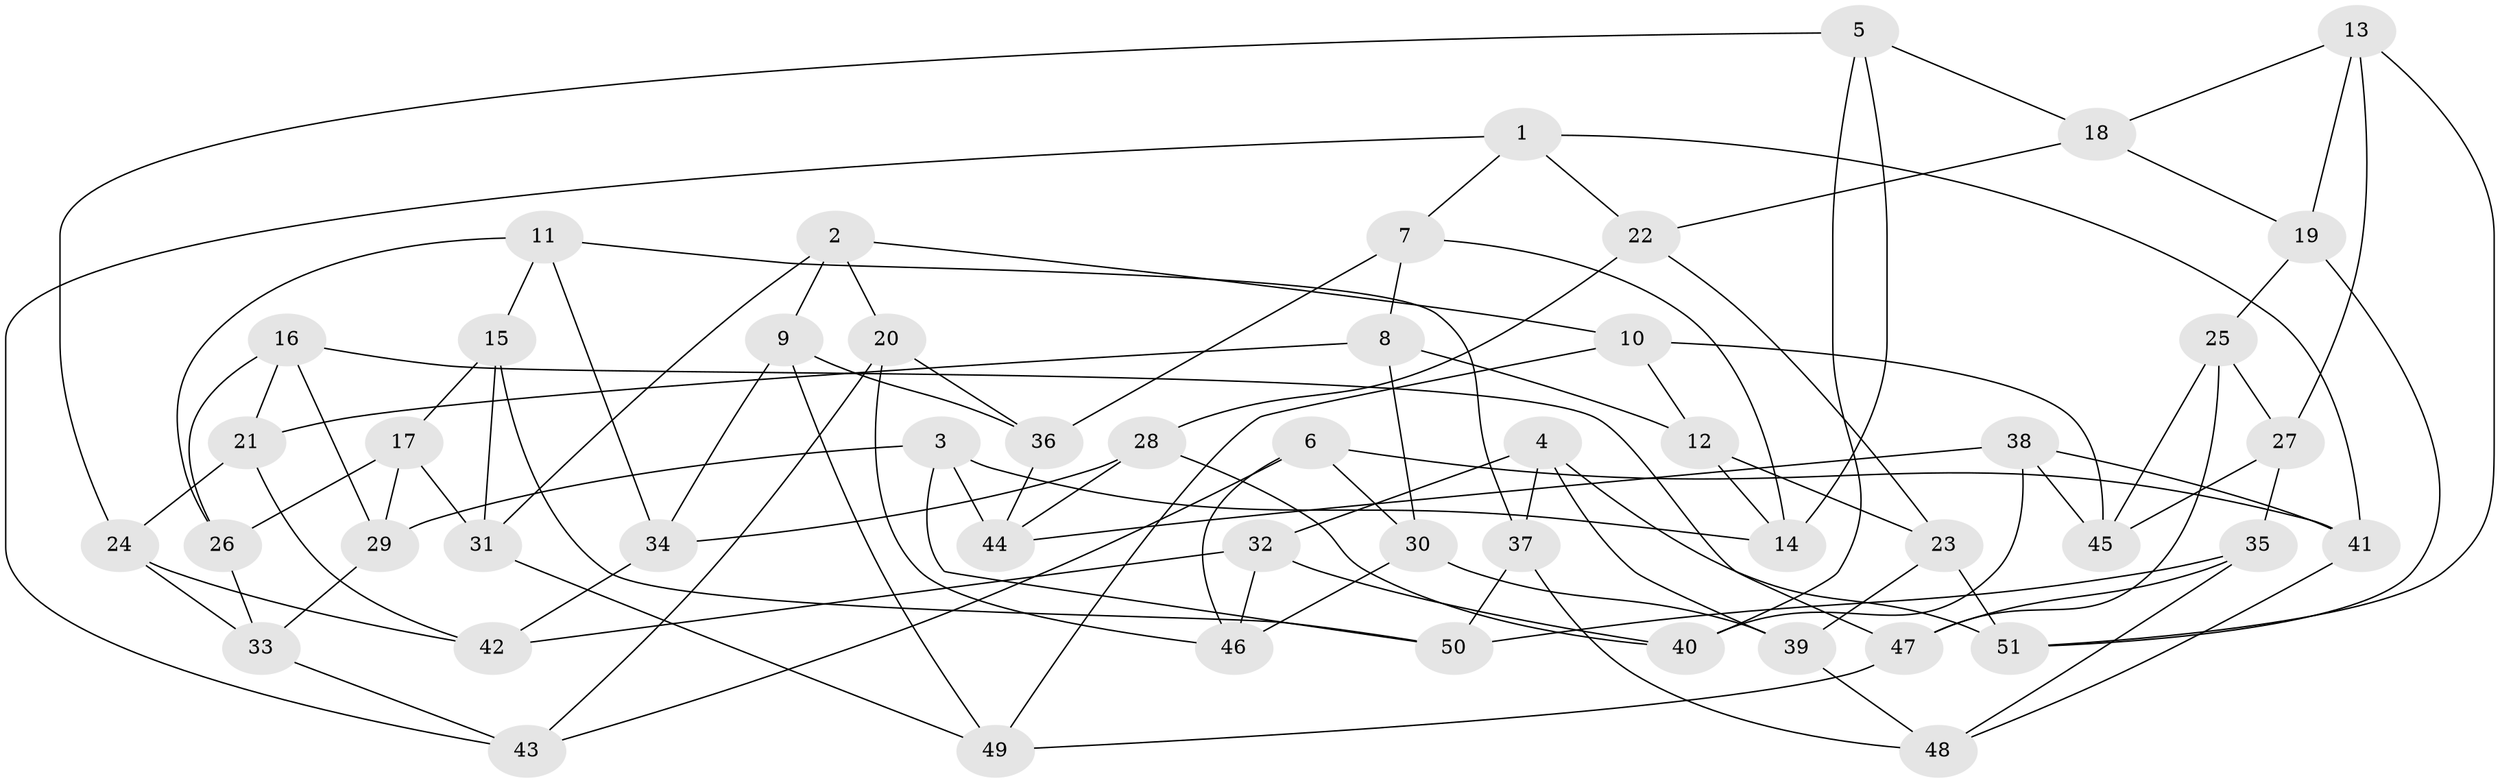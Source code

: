 // Generated by graph-tools (version 1.1) at 2025/26/03/09/25 03:26:50]
// undirected, 51 vertices, 102 edges
graph export_dot {
graph [start="1"]
  node [color=gray90,style=filled];
  1;
  2;
  3;
  4;
  5;
  6;
  7;
  8;
  9;
  10;
  11;
  12;
  13;
  14;
  15;
  16;
  17;
  18;
  19;
  20;
  21;
  22;
  23;
  24;
  25;
  26;
  27;
  28;
  29;
  30;
  31;
  32;
  33;
  34;
  35;
  36;
  37;
  38;
  39;
  40;
  41;
  42;
  43;
  44;
  45;
  46;
  47;
  48;
  49;
  50;
  51;
  1 -- 7;
  1 -- 41;
  1 -- 22;
  1 -- 43;
  2 -- 31;
  2 -- 10;
  2 -- 9;
  2 -- 20;
  3 -- 44;
  3 -- 29;
  3 -- 50;
  3 -- 14;
  4 -- 37;
  4 -- 39;
  4 -- 51;
  4 -- 32;
  5 -- 40;
  5 -- 14;
  5 -- 18;
  5 -- 24;
  6 -- 43;
  6 -- 46;
  6 -- 30;
  6 -- 41;
  7 -- 8;
  7 -- 14;
  7 -- 36;
  8 -- 12;
  8 -- 30;
  8 -- 21;
  9 -- 36;
  9 -- 34;
  9 -- 49;
  10 -- 45;
  10 -- 12;
  10 -- 49;
  11 -- 15;
  11 -- 34;
  11 -- 37;
  11 -- 26;
  12 -- 23;
  12 -- 14;
  13 -- 51;
  13 -- 19;
  13 -- 27;
  13 -- 18;
  15 -- 50;
  15 -- 31;
  15 -- 17;
  16 -- 26;
  16 -- 21;
  16 -- 47;
  16 -- 29;
  17 -- 29;
  17 -- 26;
  17 -- 31;
  18 -- 19;
  18 -- 22;
  19 -- 51;
  19 -- 25;
  20 -- 43;
  20 -- 46;
  20 -- 36;
  21 -- 42;
  21 -- 24;
  22 -- 23;
  22 -- 28;
  23 -- 39;
  23 -- 51;
  24 -- 42;
  24 -- 33;
  25 -- 27;
  25 -- 45;
  25 -- 47;
  26 -- 33;
  27 -- 35;
  27 -- 45;
  28 -- 34;
  28 -- 40;
  28 -- 44;
  29 -- 33;
  30 -- 39;
  30 -- 46;
  31 -- 49;
  32 -- 42;
  32 -- 46;
  32 -- 40;
  33 -- 43;
  34 -- 42;
  35 -- 47;
  35 -- 48;
  35 -- 50;
  36 -- 44;
  37 -- 48;
  37 -- 50;
  38 -- 45;
  38 -- 40;
  38 -- 41;
  38 -- 44;
  39 -- 48;
  41 -- 48;
  47 -- 49;
}
